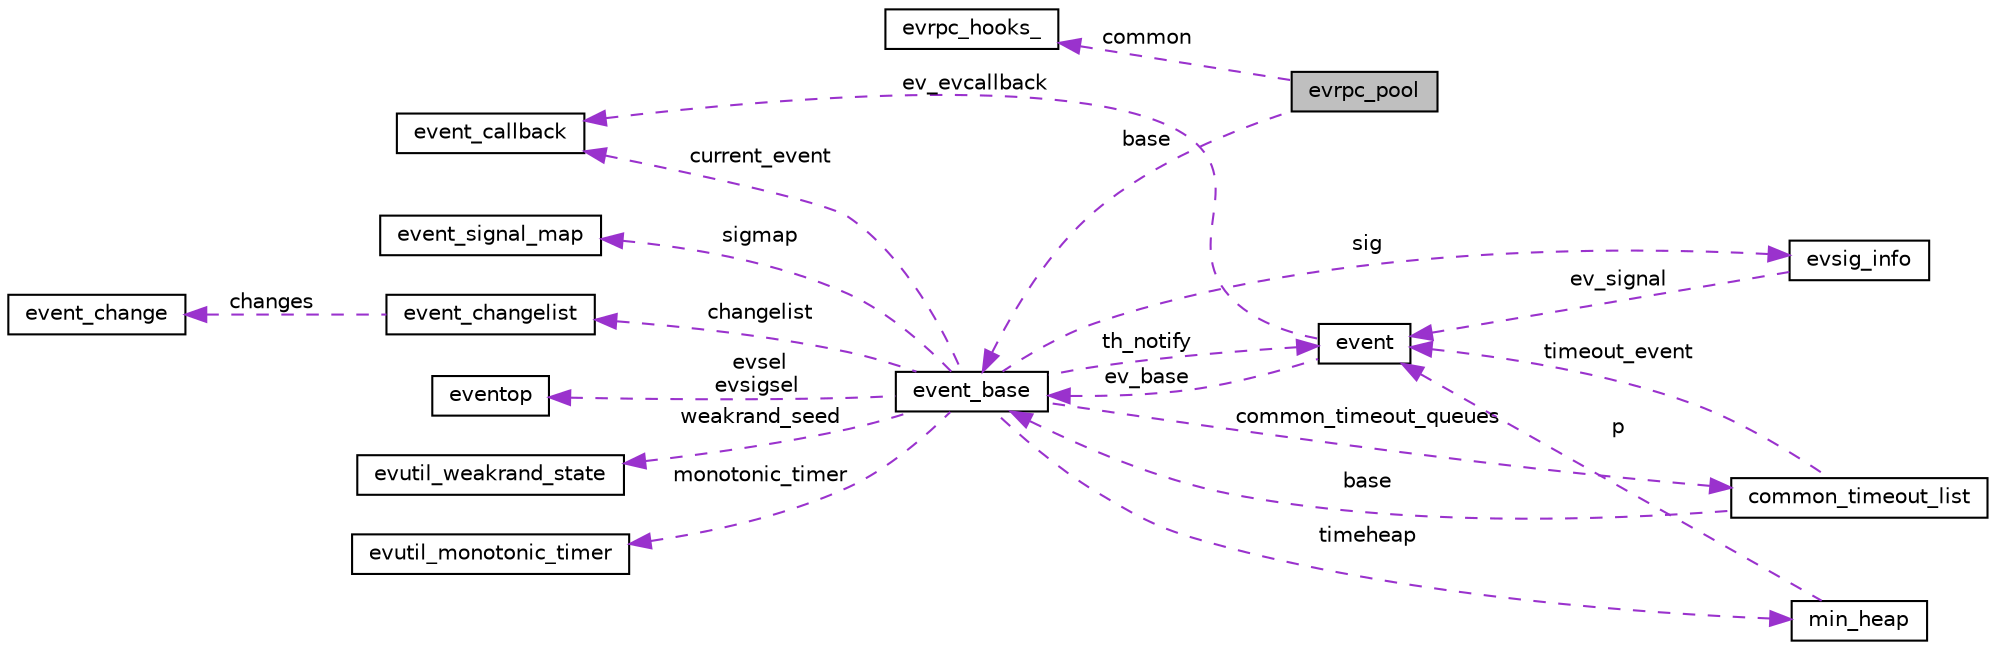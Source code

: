 digraph "evrpc_pool"
{
 // LATEX_PDF_SIZE
  edge [fontname="Helvetica",fontsize="10",labelfontname="Helvetica",labelfontsize="10"];
  node [fontname="Helvetica",fontsize="10",shape=record];
  rankdir="LR";
  Node1 [label="evrpc_pool",height=0.2,width=0.4,color="black", fillcolor="grey75", style="filled", fontcolor="black",tooltip=" "];
  Node2 -> Node1 [dir="back",color="darkorchid3",fontsize="10",style="dashed",label=" common" ,fontname="Helvetica"];
  Node2 [label="evrpc_hooks_",height=0.2,width=0.4,color="black", fillcolor="white", style="filled",URL="$structevrpc__hooks__.html",tooltip=" "];
  Node3 -> Node1 [dir="back",color="darkorchid3",fontsize="10",style="dashed",label=" base" ,fontname="Helvetica"];
  Node3 [label="event_base",height=0.2,width=0.4,color="black", fillcolor="white", style="filled",URL="$structevent__base.html",tooltip=" "];
  Node4 -> Node3 [dir="back",color="darkorchid3",fontsize="10",style="dashed",label=" evsel\nevsigsel" ,fontname="Helvetica"];
  Node4 [label="eventop",height=0.2,width=0.4,color="black", fillcolor="white", style="filled",URL="$structeventop.html",tooltip=" "];
  Node5 -> Node3 [dir="back",color="darkorchid3",fontsize="10",style="dashed",label=" sig" ,fontname="Helvetica"];
  Node5 [label="evsig_info",height=0.2,width=0.4,color="black", fillcolor="white", style="filled",URL="$structevsig__info.html",tooltip=" "];
  Node6 -> Node5 [dir="back",color="darkorchid3",fontsize="10",style="dashed",label=" ev_signal" ,fontname="Helvetica"];
  Node6 [label="event",height=0.2,width=0.4,color="black", fillcolor="white", style="filled",URL="$structevent.html",tooltip=" "];
  Node7 -> Node6 [dir="back",color="darkorchid3",fontsize="10",style="dashed",label=" ev_evcallback" ,fontname="Helvetica"];
  Node7 [label="event_callback",height=0.2,width=0.4,color="black", fillcolor="white", style="filled",URL="$structevent__callback.html",tooltip=" "];
  Node3 -> Node6 [dir="back",color="darkorchid3",fontsize="10",style="dashed",label=" ev_base" ,fontname="Helvetica"];
  Node8 -> Node3 [dir="back",color="darkorchid3",fontsize="10",style="dashed",label=" timeheap" ,fontname="Helvetica"];
  Node8 [label="min_heap",height=0.2,width=0.4,color="black", fillcolor="white", style="filled",URL="$structmin__heap.html",tooltip=" "];
  Node6 -> Node8 [dir="back",color="darkorchid3",fontsize="10",style="dashed",label=" p" ,fontname="Helvetica"];
  Node6 -> Node3 [dir="back",color="darkorchid3",fontsize="10",style="dashed",label=" th_notify" ,fontname="Helvetica"];
  Node7 -> Node3 [dir="back",color="darkorchid3",fontsize="10",style="dashed",label=" current_event" ,fontname="Helvetica"];
  Node9 -> Node3 [dir="back",color="darkorchid3",fontsize="10",style="dashed",label=" common_timeout_queues" ,fontname="Helvetica"];
  Node9 [label="common_timeout_list",height=0.2,width=0.4,color="black", fillcolor="white", style="filled",URL="$structcommon__timeout__list.html",tooltip=" "];
  Node6 -> Node9 [dir="back",color="darkorchid3",fontsize="10",style="dashed",label=" timeout_event" ,fontname="Helvetica"];
  Node3 -> Node9 [dir="back",color="darkorchid3",fontsize="10",style="dashed",label=" base" ,fontname="Helvetica"];
  Node10 -> Node3 [dir="back",color="darkorchid3",fontsize="10",style="dashed",label=" monotonic_timer" ,fontname="Helvetica"];
  Node10 [label="evutil_monotonic_timer",height=0.2,width=0.4,color="black", fillcolor="white", style="filled",URL="$structevutil__monotonic__timer.html",tooltip=" "];
  Node11 -> Node3 [dir="back",color="darkorchid3",fontsize="10",style="dashed",label=" sigmap" ,fontname="Helvetica"];
  Node11 [label="event_signal_map",height=0.2,width=0.4,color="black", fillcolor="white", style="filled",URL="$structevent__signal__map.html",tooltip=" "];
  Node12 -> Node3 [dir="back",color="darkorchid3",fontsize="10",style="dashed",label=" changelist" ,fontname="Helvetica"];
  Node12 [label="event_changelist",height=0.2,width=0.4,color="black", fillcolor="white", style="filled",URL="$structevent__changelist.html",tooltip=" "];
  Node13 -> Node12 [dir="back",color="darkorchid3",fontsize="10",style="dashed",label=" changes" ,fontname="Helvetica"];
  Node13 [label="event_change",height=0.2,width=0.4,color="black", fillcolor="white", style="filled",URL="$structevent__change.html",tooltip=" "];
  Node14 -> Node3 [dir="back",color="darkorchid3",fontsize="10",style="dashed",label=" weakrand_seed" ,fontname="Helvetica"];
  Node14 [label="evutil_weakrand_state",height=0.2,width=0.4,color="black", fillcolor="white", style="filled",URL="$structevutil__weakrand__state.html",tooltip=" "];
}
